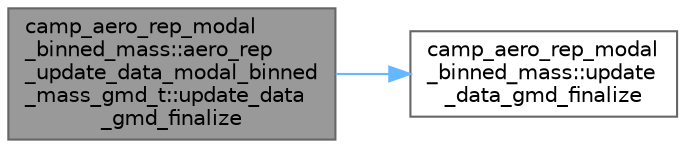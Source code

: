 digraph "camp_aero_rep_modal_binned_mass::aero_rep_update_data_modal_binned_mass_gmd_t::update_data_gmd_finalize"
{
 // LATEX_PDF_SIZE
  bgcolor="transparent";
  edge [fontname=Helvetica,fontsize=10,labelfontname=Helvetica,labelfontsize=10];
  node [fontname=Helvetica,fontsize=10,shape=box,height=0.2,width=0.4];
  rankdir="LR";
  Node1 [label="camp_aero_rep_modal\l_binned_mass::aero_rep\l_update_data_modal_binned\l_mass_gmd_t::update_data\l_gmd_finalize",height=0.2,width=0.4,color="gray40", fillcolor="grey60", style="filled", fontcolor="black",tooltip="Finalize the GMD update data."];
  Node1 -> Node2 [color="steelblue1",style="solid"];
  Node2 [label="camp_aero_rep_modal\l_binned_mass::update\l_data_gmd_finalize",height=0.2,width=0.4,color="grey40", fillcolor="white", style="filled",URL="$namespacecamp__aero__rep__modal__binned__mass.html#afd447c39e8f80a6c6849a9562dfc851e",tooltip="Finalize a GMD update data object."];
}
